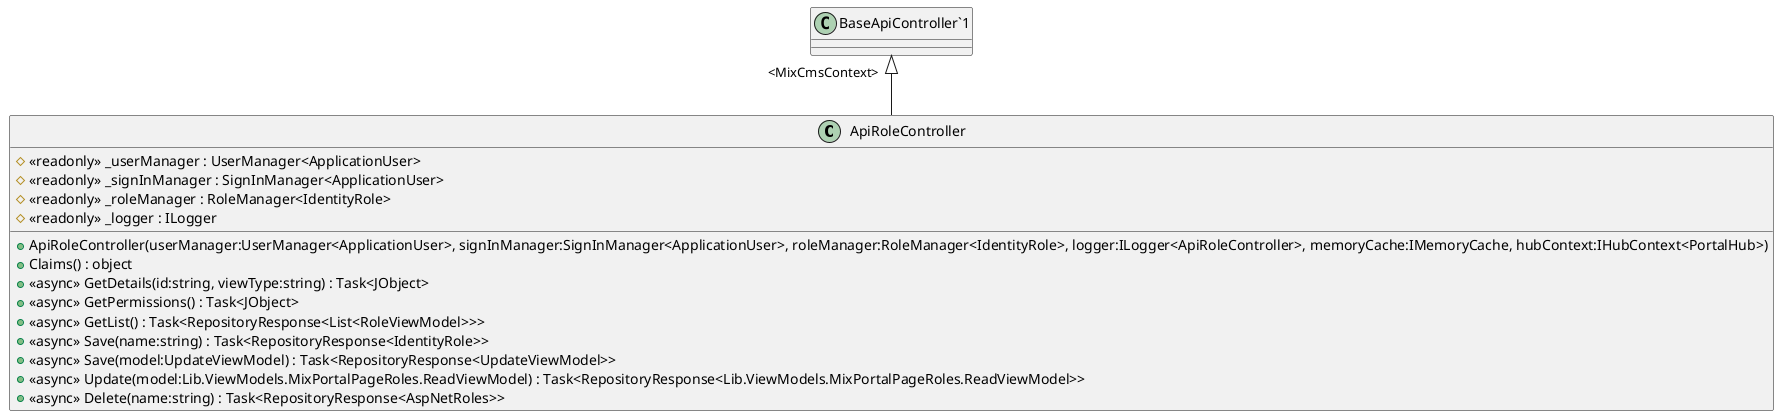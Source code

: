 @startuml
class ApiRoleController {
    # <<readonly>> _userManager : UserManager<ApplicationUser>
    # <<readonly>> _signInManager : SignInManager<ApplicationUser>
    # <<readonly>> _roleManager : RoleManager<IdentityRole>
    # <<readonly>> _logger : ILogger
    + ApiRoleController(userManager:UserManager<ApplicationUser>, signInManager:SignInManager<ApplicationUser>, roleManager:RoleManager<IdentityRole>, logger:ILogger<ApiRoleController>, memoryCache:IMemoryCache, hubContext:IHubContext<PortalHub>)
    + Claims() : object
    + <<async>> GetDetails(id:string, viewType:string) : Task<JObject>
    + <<async>> GetPermissions() : Task<JObject>
    + <<async>> GetList() : Task<RepositoryResponse<List<RoleViewModel>>>
    + <<async>> Save(name:string) : Task<RepositoryResponse<IdentityRole>>
    + <<async>> Save(model:UpdateViewModel) : Task<RepositoryResponse<UpdateViewModel>>
    + <<async>> Update(model:Lib.ViewModels.MixPortalPageRoles.ReadViewModel) : Task<RepositoryResponse<Lib.ViewModels.MixPortalPageRoles.ReadViewModel>>
    + <<async>> Delete(name:string) : Task<RepositoryResponse<AspNetRoles>>
}
"BaseApiController`1" "<MixCmsContext>" <|-- ApiRoleController
@enduml
